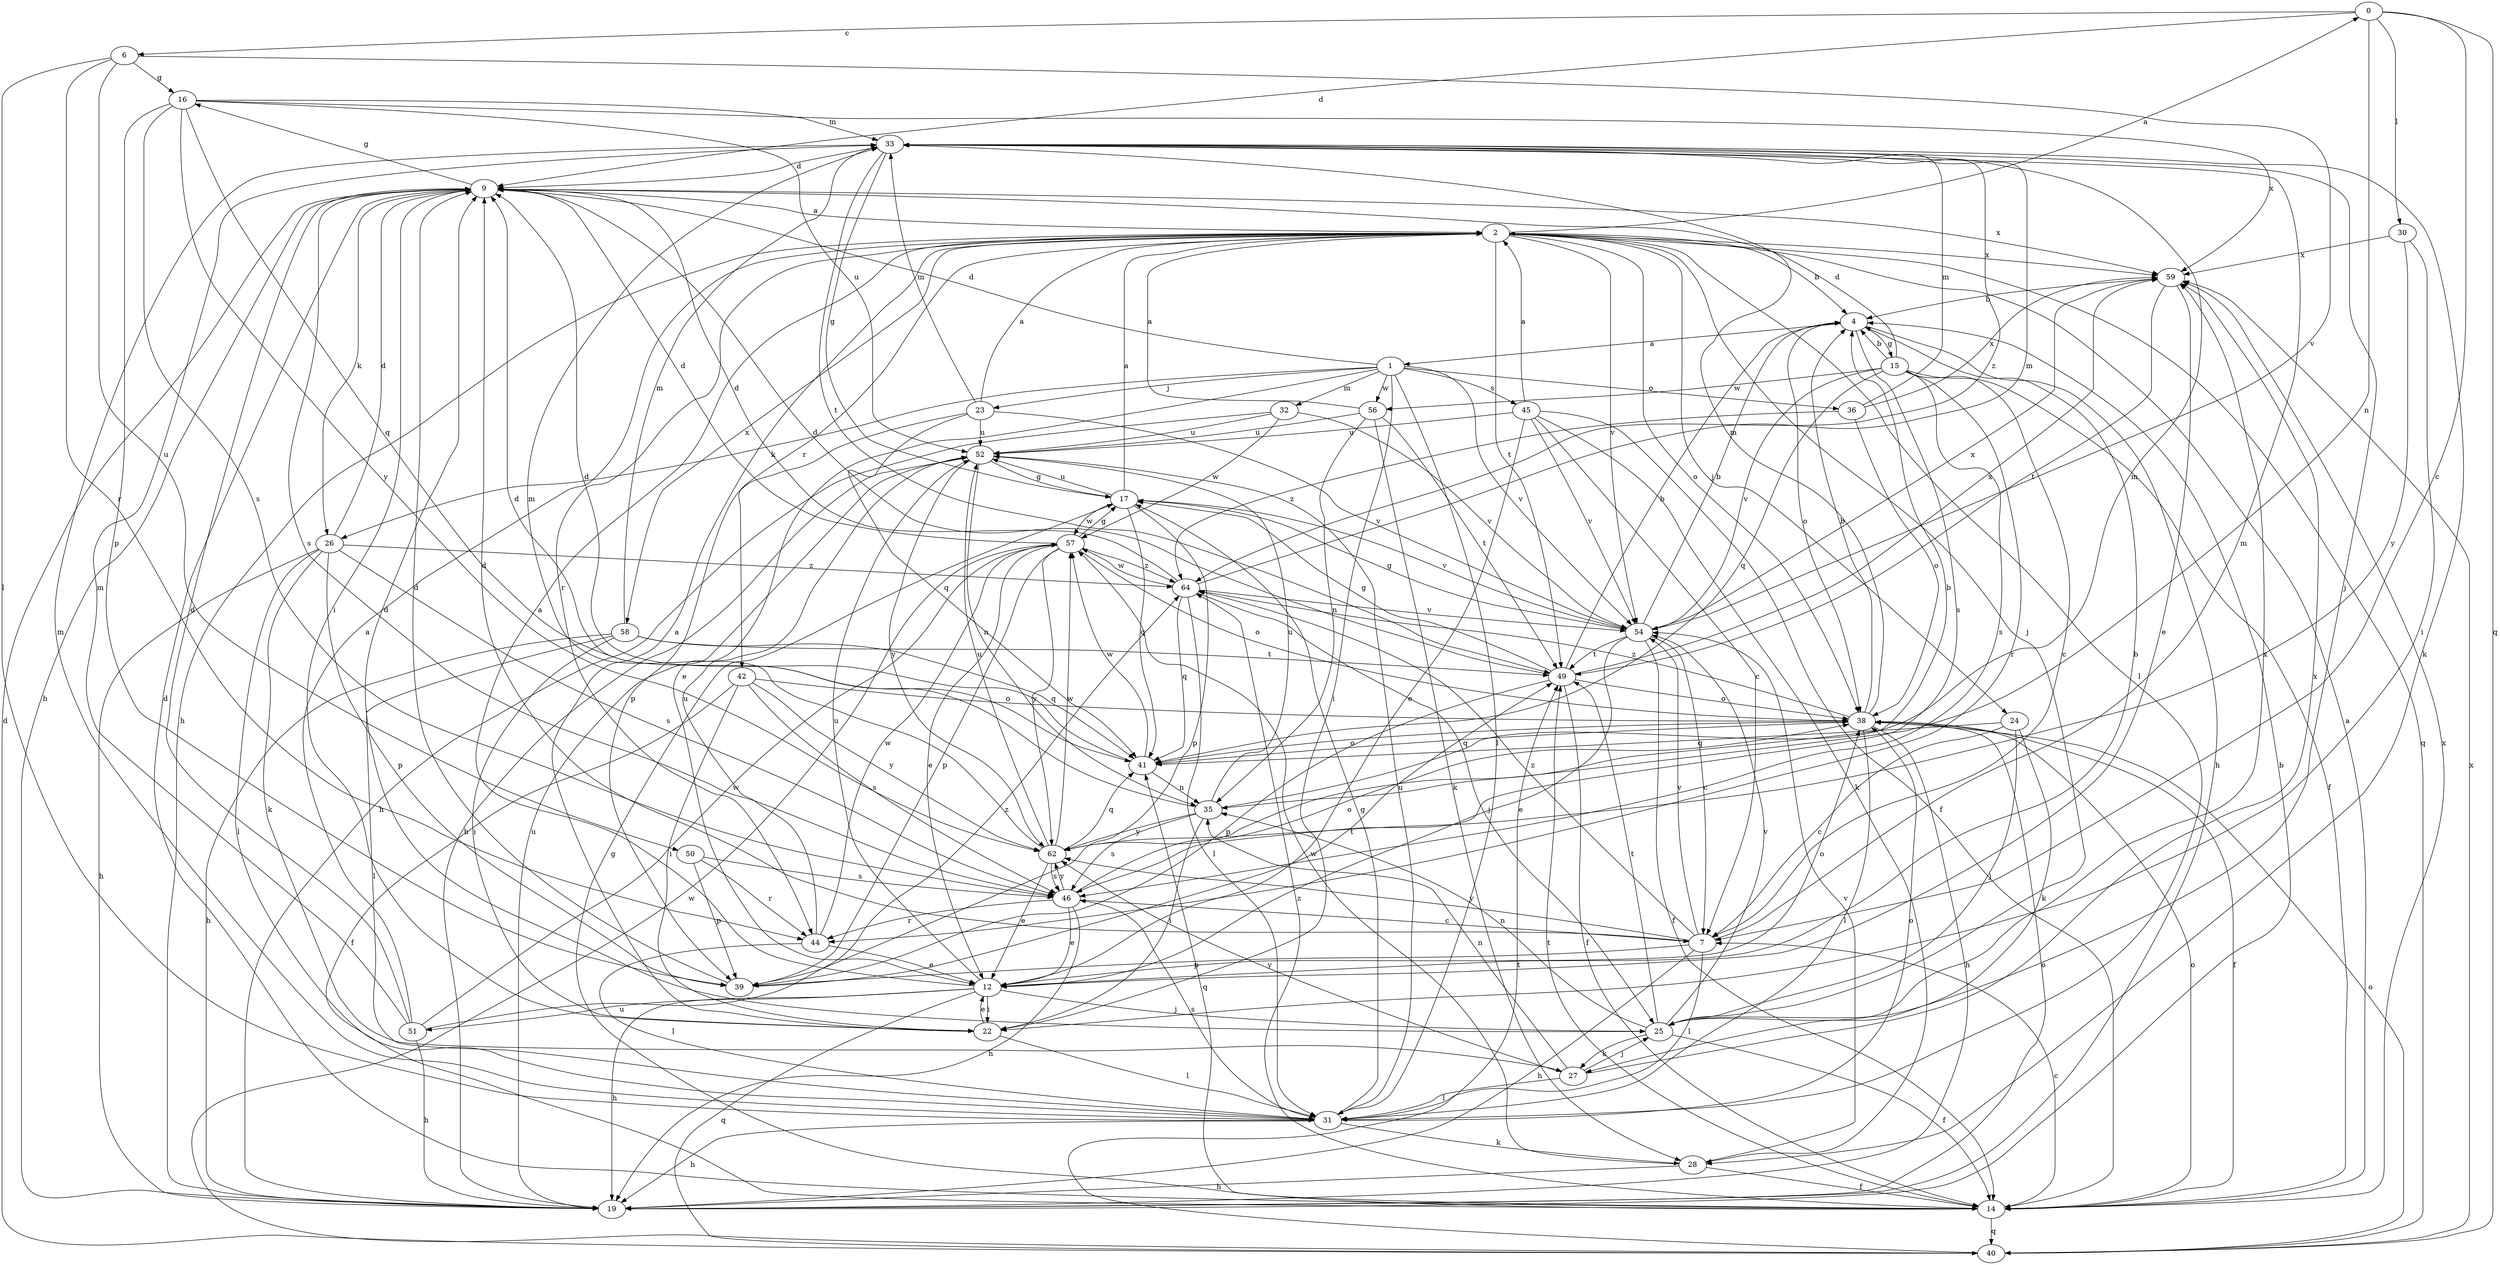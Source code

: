 strict digraph  {
0;
1;
2;
4;
6;
7;
9;
12;
14;
15;
16;
17;
19;
22;
23;
24;
25;
26;
27;
28;
30;
31;
32;
33;
35;
36;
38;
39;
40;
41;
42;
44;
45;
46;
49;
50;
51;
52;
54;
56;
57;
58;
59;
62;
64;
0 -> 6  [label=c];
0 -> 7  [label=c];
0 -> 9  [label=d];
0 -> 30  [label=l];
0 -> 35  [label=n];
0 -> 40  [label=q];
1 -> 9  [label=d];
1 -> 12  [label=e];
1 -> 22  [label=i];
1 -> 23  [label=j];
1 -> 26  [label=k];
1 -> 31  [label=l];
1 -> 32  [label=m];
1 -> 36  [label=o];
1 -> 45  [label=s];
1 -> 54  [label=v];
1 -> 56  [label=w];
2 -> 0  [label=a];
2 -> 4  [label=b];
2 -> 19  [label=h];
2 -> 24  [label=j];
2 -> 25  [label=j];
2 -> 31  [label=l];
2 -> 38  [label=o];
2 -> 40  [label=q];
2 -> 42  [label=r];
2 -> 44  [label=r];
2 -> 49  [label=t];
2 -> 54  [label=v];
2 -> 58  [label=x];
2 -> 59  [label=x];
4 -> 1  [label=a];
4 -> 15  [label=g];
4 -> 19  [label=h];
4 -> 38  [label=o];
4 -> 46  [label=s];
6 -> 16  [label=g];
6 -> 31  [label=l];
6 -> 44  [label=r];
6 -> 50  [label=u];
6 -> 54  [label=v];
7 -> 9  [label=d];
7 -> 19  [label=h];
7 -> 31  [label=l];
7 -> 33  [label=m];
7 -> 39  [label=p];
7 -> 54  [label=v];
7 -> 62  [label=y];
7 -> 64  [label=z];
9 -> 2  [label=a];
9 -> 16  [label=g];
9 -> 19  [label=h];
9 -> 22  [label=i];
9 -> 26  [label=k];
9 -> 46  [label=s];
9 -> 59  [label=x];
12 -> 2  [label=a];
12 -> 4  [label=b];
12 -> 19  [label=h];
12 -> 22  [label=i];
12 -> 25  [label=j];
12 -> 38  [label=o];
12 -> 40  [label=q];
12 -> 51  [label=u];
12 -> 52  [label=u];
14 -> 2  [label=a];
14 -> 7  [label=c];
14 -> 9  [label=d];
14 -> 17  [label=g];
14 -> 38  [label=o];
14 -> 40  [label=q];
14 -> 41  [label=q];
14 -> 49  [label=t];
14 -> 59  [label=x];
14 -> 64  [label=z];
15 -> 4  [label=b];
15 -> 7  [label=c];
15 -> 9  [label=d];
15 -> 14  [label=f];
15 -> 41  [label=q];
15 -> 44  [label=r];
15 -> 46  [label=s];
15 -> 54  [label=v];
15 -> 56  [label=w];
16 -> 33  [label=m];
16 -> 39  [label=p];
16 -> 41  [label=q];
16 -> 46  [label=s];
16 -> 52  [label=u];
16 -> 59  [label=x];
16 -> 62  [label=y];
17 -> 2  [label=a];
17 -> 39  [label=p];
17 -> 41  [label=q];
17 -> 52  [label=u];
17 -> 54  [label=v];
17 -> 57  [label=w];
19 -> 4  [label=b];
19 -> 38  [label=o];
19 -> 52  [label=u];
22 -> 2  [label=a];
22 -> 12  [label=e];
22 -> 31  [label=l];
23 -> 2  [label=a];
23 -> 33  [label=m];
23 -> 39  [label=p];
23 -> 41  [label=q];
23 -> 52  [label=u];
23 -> 54  [label=v];
24 -> 7  [label=c];
24 -> 25  [label=j];
24 -> 27  [label=k];
24 -> 41  [label=q];
25 -> 9  [label=d];
25 -> 14  [label=f];
25 -> 27  [label=k];
25 -> 35  [label=n];
25 -> 49  [label=t];
25 -> 54  [label=v];
25 -> 59  [label=x];
26 -> 9  [label=d];
26 -> 19  [label=h];
26 -> 27  [label=k];
26 -> 31  [label=l];
26 -> 39  [label=p];
26 -> 46  [label=s];
26 -> 64  [label=z];
27 -> 25  [label=j];
27 -> 31  [label=l];
27 -> 35  [label=n];
27 -> 59  [label=x];
27 -> 62  [label=y];
28 -> 14  [label=f];
28 -> 19  [label=h];
28 -> 54  [label=v];
28 -> 57  [label=w];
30 -> 22  [label=i];
30 -> 59  [label=x];
30 -> 62  [label=y];
31 -> 17  [label=g];
31 -> 19  [label=h];
31 -> 28  [label=k];
31 -> 33  [label=m];
31 -> 38  [label=o];
31 -> 46  [label=s];
31 -> 52  [label=u];
32 -> 19  [label=h];
32 -> 52  [label=u];
32 -> 54  [label=v];
32 -> 57  [label=w];
33 -> 9  [label=d];
33 -> 17  [label=g];
33 -> 25  [label=j];
33 -> 28  [label=k];
33 -> 49  [label=t];
33 -> 64  [label=z];
35 -> 9  [label=d];
35 -> 22  [label=i];
35 -> 33  [label=m];
35 -> 46  [label=s];
35 -> 52  [label=u];
35 -> 62  [label=y];
36 -> 33  [label=m];
36 -> 38  [label=o];
36 -> 59  [label=x];
36 -> 64  [label=z];
38 -> 4  [label=b];
38 -> 14  [label=f];
38 -> 19  [label=h];
38 -> 31  [label=l];
38 -> 33  [label=m];
38 -> 41  [label=q];
38 -> 64  [label=z];
39 -> 9  [label=d];
39 -> 49  [label=t];
40 -> 9  [label=d];
40 -> 38  [label=o];
40 -> 49  [label=t];
40 -> 57  [label=w];
40 -> 59  [label=x];
41 -> 9  [label=d];
41 -> 35  [label=n];
41 -> 38  [label=o];
41 -> 57  [label=w];
42 -> 14  [label=f];
42 -> 22  [label=i];
42 -> 38  [label=o];
42 -> 46  [label=s];
42 -> 62  [label=y];
44 -> 12  [label=e];
44 -> 31  [label=l];
44 -> 52  [label=u];
44 -> 57  [label=w];
45 -> 2  [label=a];
45 -> 7  [label=c];
45 -> 12  [label=e];
45 -> 14  [label=f];
45 -> 28  [label=k];
45 -> 52  [label=u];
45 -> 54  [label=v];
46 -> 7  [label=c];
46 -> 12  [label=e];
46 -> 19  [label=h];
46 -> 38  [label=o];
46 -> 44  [label=r];
46 -> 62  [label=y];
49 -> 4  [label=b];
49 -> 9  [label=d];
49 -> 14  [label=f];
49 -> 17  [label=g];
49 -> 38  [label=o];
49 -> 39  [label=p];
49 -> 59  [label=x];
50 -> 39  [label=p];
50 -> 44  [label=r];
50 -> 46  [label=s];
51 -> 2  [label=a];
51 -> 9  [label=d];
51 -> 19  [label=h];
51 -> 33  [label=m];
51 -> 57  [label=w];
51 -> 64  [label=z];
52 -> 17  [label=g];
52 -> 19  [label=h];
52 -> 35  [label=n];
52 -> 62  [label=y];
54 -> 4  [label=b];
54 -> 7  [label=c];
54 -> 12  [label=e];
54 -> 14  [label=f];
54 -> 17  [label=g];
54 -> 49  [label=t];
54 -> 59  [label=x];
56 -> 2  [label=a];
56 -> 28  [label=k];
56 -> 35  [label=n];
56 -> 49  [label=t];
56 -> 52  [label=u];
57 -> 9  [label=d];
57 -> 12  [label=e];
57 -> 17  [label=g];
57 -> 38  [label=o];
57 -> 39  [label=p];
57 -> 62  [label=y];
57 -> 64  [label=z];
58 -> 19  [label=h];
58 -> 22  [label=i];
58 -> 31  [label=l];
58 -> 33  [label=m];
58 -> 41  [label=q];
58 -> 49  [label=t];
59 -> 4  [label=b];
59 -> 12  [label=e];
59 -> 49  [label=t];
62 -> 4  [label=b];
62 -> 12  [label=e];
62 -> 33  [label=m];
62 -> 41  [label=q];
62 -> 46  [label=s];
62 -> 52  [label=u];
62 -> 57  [label=w];
64 -> 9  [label=d];
64 -> 25  [label=j];
64 -> 31  [label=l];
64 -> 33  [label=m];
64 -> 41  [label=q];
64 -> 54  [label=v];
64 -> 57  [label=w];
}
